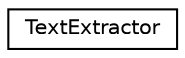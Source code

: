digraph "Graphical Class Hierarchy"
{
  edge [fontname="Helvetica",fontsize="10",labelfontname="Helvetica",labelfontsize="10"];
  node [fontname="Helvetica",fontsize="10",shape=record];
  rankdir="LR";
  Node1 [label="TextExtractor",height=0.2,width=0.4,color="black", fillcolor="white", style="filled",URL="$class_text_extractor.html"];
}
